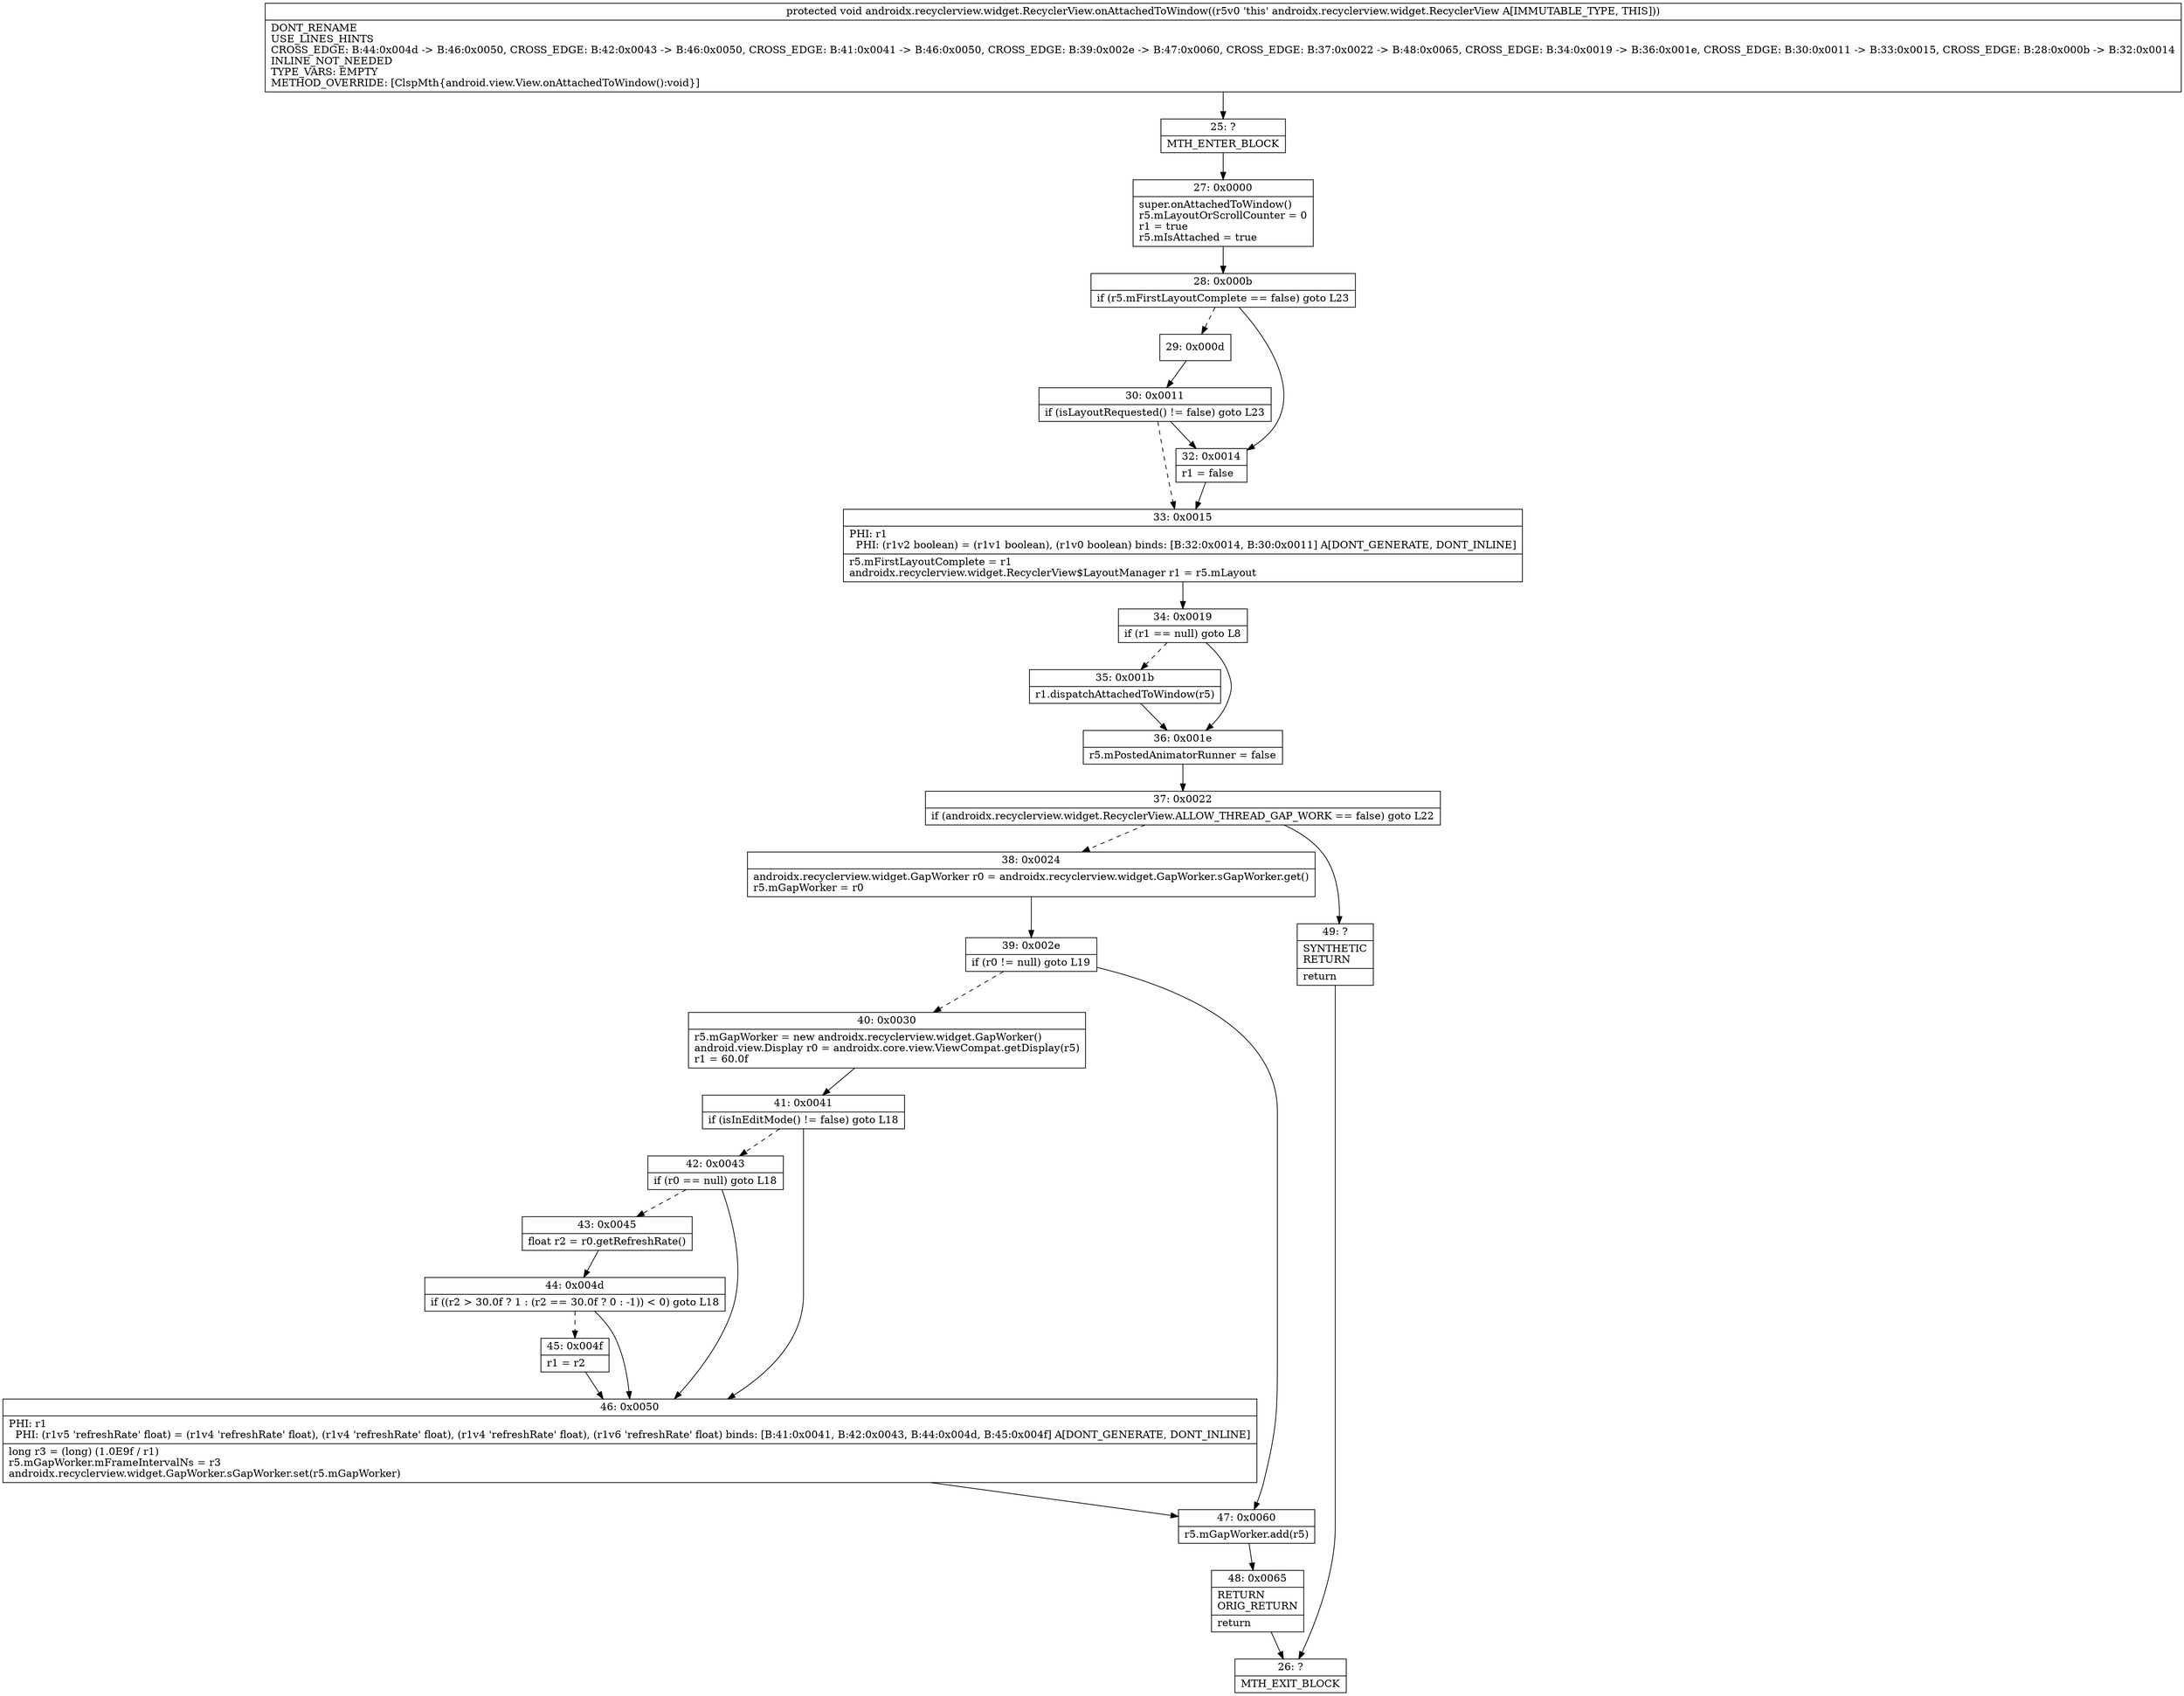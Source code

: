 digraph "CFG forandroidx.recyclerview.widget.RecyclerView.onAttachedToWindow()V" {
Node_25 [shape=record,label="{25\:\ ?|MTH_ENTER_BLOCK\l}"];
Node_27 [shape=record,label="{27\:\ 0x0000|super.onAttachedToWindow()\lr5.mLayoutOrScrollCounter = 0\lr1 = true\lr5.mIsAttached = true\l}"];
Node_28 [shape=record,label="{28\:\ 0x000b|if (r5.mFirstLayoutComplete == false) goto L23\l}"];
Node_29 [shape=record,label="{29\:\ 0x000d}"];
Node_30 [shape=record,label="{30\:\ 0x0011|if (isLayoutRequested() != false) goto L23\l}"];
Node_33 [shape=record,label="{33\:\ 0x0015|PHI: r1 \l  PHI: (r1v2 boolean) = (r1v1 boolean), (r1v0 boolean) binds: [B:32:0x0014, B:30:0x0011] A[DONT_GENERATE, DONT_INLINE]\l|r5.mFirstLayoutComplete = r1\landroidx.recyclerview.widget.RecyclerView$LayoutManager r1 = r5.mLayout\l}"];
Node_34 [shape=record,label="{34\:\ 0x0019|if (r1 == null) goto L8\l}"];
Node_35 [shape=record,label="{35\:\ 0x001b|r1.dispatchAttachedToWindow(r5)\l}"];
Node_36 [shape=record,label="{36\:\ 0x001e|r5.mPostedAnimatorRunner = false\l}"];
Node_37 [shape=record,label="{37\:\ 0x0022|if (androidx.recyclerview.widget.RecyclerView.ALLOW_THREAD_GAP_WORK == false) goto L22\l}"];
Node_38 [shape=record,label="{38\:\ 0x0024|androidx.recyclerview.widget.GapWorker r0 = androidx.recyclerview.widget.GapWorker.sGapWorker.get()\lr5.mGapWorker = r0\l}"];
Node_39 [shape=record,label="{39\:\ 0x002e|if (r0 != null) goto L19\l}"];
Node_40 [shape=record,label="{40\:\ 0x0030|r5.mGapWorker = new androidx.recyclerview.widget.GapWorker()\landroid.view.Display r0 = androidx.core.view.ViewCompat.getDisplay(r5)\lr1 = 60.0f\l}"];
Node_41 [shape=record,label="{41\:\ 0x0041|if (isInEditMode() != false) goto L18\l}"];
Node_42 [shape=record,label="{42\:\ 0x0043|if (r0 == null) goto L18\l}"];
Node_43 [shape=record,label="{43\:\ 0x0045|float r2 = r0.getRefreshRate()\l}"];
Node_44 [shape=record,label="{44\:\ 0x004d|if ((r2 \> 30.0f ? 1 : (r2 == 30.0f ? 0 : \-1)) \< 0) goto L18\l}"];
Node_45 [shape=record,label="{45\:\ 0x004f|r1 = r2\l}"];
Node_46 [shape=record,label="{46\:\ 0x0050|PHI: r1 \l  PHI: (r1v5 'refreshRate' float) = (r1v4 'refreshRate' float), (r1v4 'refreshRate' float), (r1v4 'refreshRate' float), (r1v6 'refreshRate' float) binds: [B:41:0x0041, B:42:0x0043, B:44:0x004d, B:45:0x004f] A[DONT_GENERATE, DONT_INLINE]\l|long r3 = (long) (1.0E9f \/ r1)\lr5.mGapWorker.mFrameIntervalNs = r3\landroidx.recyclerview.widget.GapWorker.sGapWorker.set(r5.mGapWorker)\l}"];
Node_47 [shape=record,label="{47\:\ 0x0060|r5.mGapWorker.add(r5)\l}"];
Node_48 [shape=record,label="{48\:\ 0x0065|RETURN\lORIG_RETURN\l|return\l}"];
Node_26 [shape=record,label="{26\:\ ?|MTH_EXIT_BLOCK\l}"];
Node_49 [shape=record,label="{49\:\ ?|SYNTHETIC\lRETURN\l|return\l}"];
Node_32 [shape=record,label="{32\:\ 0x0014|r1 = false\l}"];
MethodNode[shape=record,label="{protected void androidx.recyclerview.widget.RecyclerView.onAttachedToWindow((r5v0 'this' androidx.recyclerview.widget.RecyclerView A[IMMUTABLE_TYPE, THIS]))  | DONT_RENAME\lUSE_LINES_HINTS\lCROSS_EDGE: B:44:0x004d \-\> B:46:0x0050, CROSS_EDGE: B:42:0x0043 \-\> B:46:0x0050, CROSS_EDGE: B:41:0x0041 \-\> B:46:0x0050, CROSS_EDGE: B:39:0x002e \-\> B:47:0x0060, CROSS_EDGE: B:37:0x0022 \-\> B:48:0x0065, CROSS_EDGE: B:34:0x0019 \-\> B:36:0x001e, CROSS_EDGE: B:30:0x0011 \-\> B:33:0x0015, CROSS_EDGE: B:28:0x000b \-\> B:32:0x0014\lINLINE_NOT_NEEDED\lTYPE_VARS: EMPTY\lMETHOD_OVERRIDE: [ClspMth\{android.view.View.onAttachedToWindow():void\}]\l}"];
MethodNode -> Node_25;Node_25 -> Node_27;
Node_27 -> Node_28;
Node_28 -> Node_29[style=dashed];
Node_28 -> Node_32;
Node_29 -> Node_30;
Node_30 -> Node_32;
Node_30 -> Node_33[style=dashed];
Node_33 -> Node_34;
Node_34 -> Node_35[style=dashed];
Node_34 -> Node_36;
Node_35 -> Node_36;
Node_36 -> Node_37;
Node_37 -> Node_38[style=dashed];
Node_37 -> Node_49;
Node_38 -> Node_39;
Node_39 -> Node_40[style=dashed];
Node_39 -> Node_47;
Node_40 -> Node_41;
Node_41 -> Node_42[style=dashed];
Node_41 -> Node_46;
Node_42 -> Node_43[style=dashed];
Node_42 -> Node_46;
Node_43 -> Node_44;
Node_44 -> Node_45[style=dashed];
Node_44 -> Node_46;
Node_45 -> Node_46;
Node_46 -> Node_47;
Node_47 -> Node_48;
Node_48 -> Node_26;
Node_49 -> Node_26;
Node_32 -> Node_33;
}

